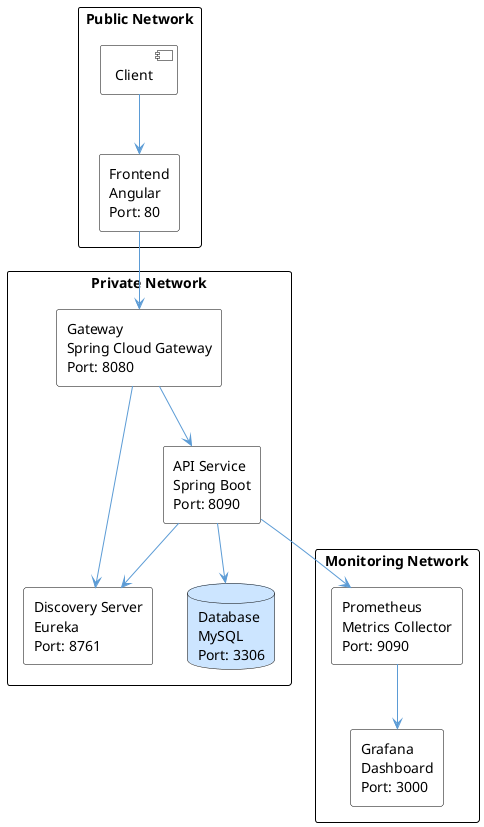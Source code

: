 @startuml "api-rest-architecture"

!define RECTANGLE_COLOR #ffffffff
!define DATABASE_COLOR #CCE5FF
!define ARROW_COLOR #5B9BD5

skinparam componentStyle uml2
skinparam rectangle {
  BackgroundColor RECTANGLE_COLOR
  BorderColor black
  FontSize 14
}
skinparam database {
  BackgroundColor DATABASE_COLOR
  BorderColor black
}
skinparam arrow {
  Color ARROW_COLOR
  FontColor black
  FontSize 12
}

rectangle "Public Network" {
  [Client] as client RECTANGLE_COLOR;line:black
  
  rectangle "Frontend\nAngular\nPort: 80" as frontend
}

rectangle "Private Network" {
  rectangle "Gateway\nSpring Cloud Gateway\nPort: 8080" as gateway
  rectangle "API Service\nSpring Boot\nPort: 8090" as api
  rectangle "Discovery Server\nEureka\nPort: 8761" as discovery
  database "Database\nMySQL\nPort: 3306" as db
}

rectangle "Monitoring Network" {
  rectangle "Prometheus\nMetrics Collector\nPort: 9090" as prometheus
  rectangle "Grafana\nDashboard\nPort: 3000" as grafana
}

client --> frontend
frontend --> gateway
gateway --> api
api --> db
gateway --> discovery
api --> discovery
api --> prometheus
prometheus --> grafana

@enduml
